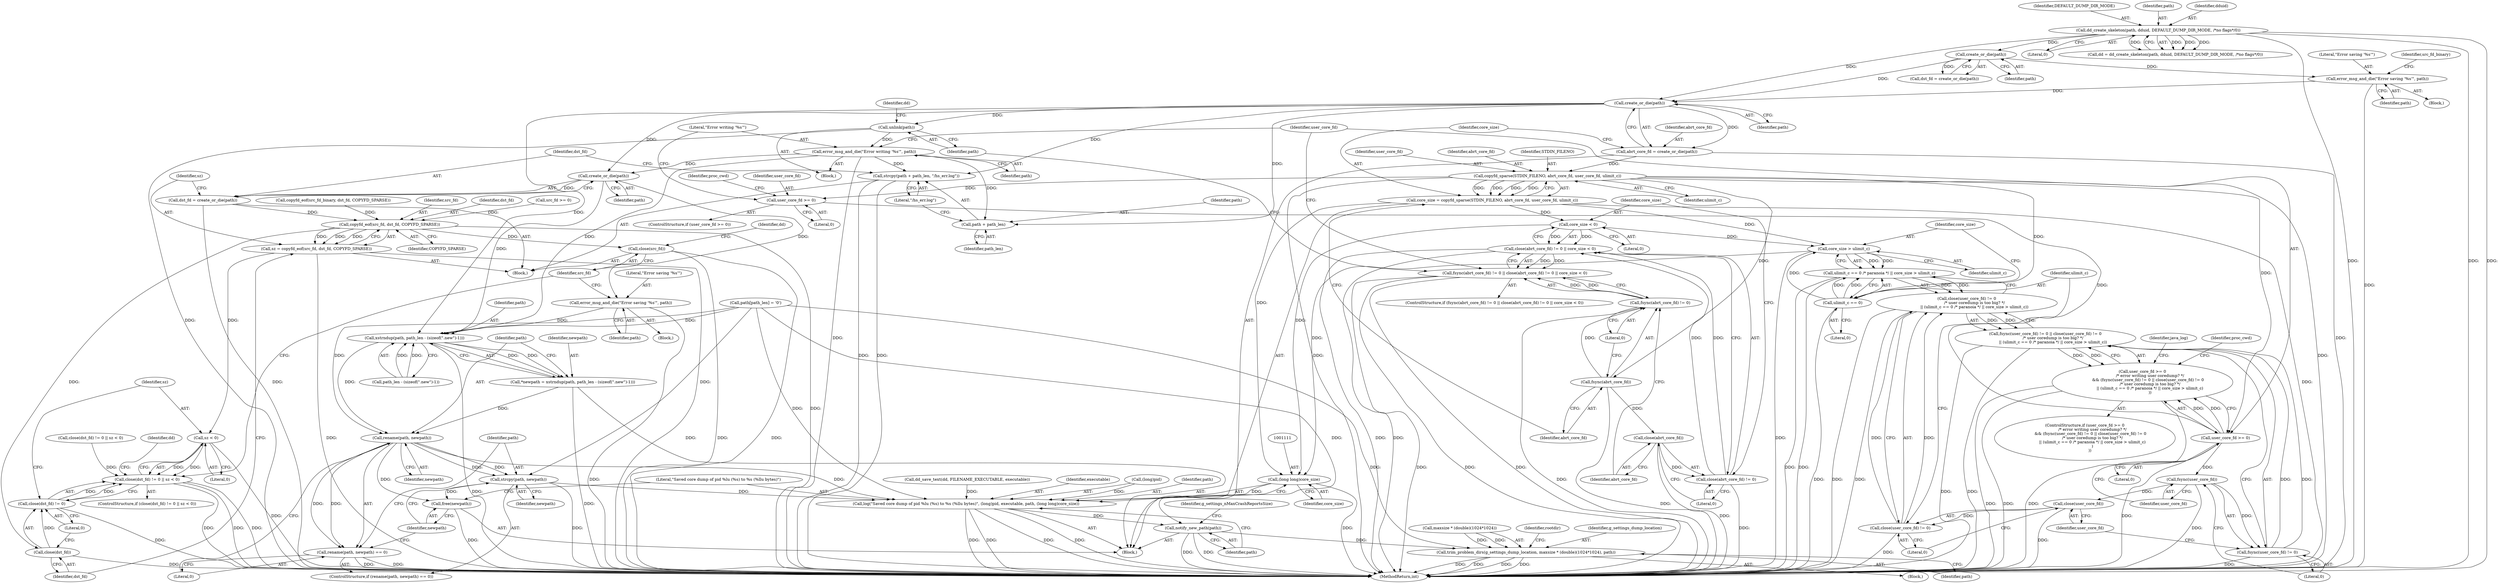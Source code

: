 digraph "0_abrt_8939398b82006ba1fec4ed491339fc075f43fc7c_1@API" {
"1000927" [label="(Call,create_or_die(path))"];
"1000919" [label="(Call,error_msg_and_die(\"Error saving '%s'\", path))"];
"1000893" [label="(Call,create_or_die(path))"];
"1000652" [label="(Call,dd_create_skeleton(path, dduid, DEFAULT_DUMP_DIR_MODE, /*no flags*/0))"];
"1000925" [label="(Call,abrt_core_fd = create_or_die(path))"];
"1000932" [label="(Call,copyfd_sparse(STDIN_FILENO, abrt_core_fd, user_core_fd, ulimit_c))"];
"1000930" [label="(Call,core_size = copyfd_sparse(STDIN_FILENO, abrt_core_fd, user_core_fd, ulimit_c))"];
"1000948" [label="(Call,core_size < 0)"];
"1000943" [label="(Call,close(abrt_core_fd) != 0 || core_size < 0)"];
"1000938" [label="(Call,fsync(abrt_core_fd) != 0 || close(abrt_core_fd) != 0 || core_size < 0)"];
"1000987" [label="(Call,core_size > ulimit_c)"];
"1000983" [label="(Call,ulimit_c == 0 /* paranoia */ || core_size > ulimit_c)"];
"1000978" [label="(Call,close(user_core_fd) != 0\n            /* user coredump is too big? */\n            || (ulimit_c == 0 /* paranoia */ || core_size > ulimit_c))"];
"1000973" [label="(Call,fsync(user_core_fd) != 0 || close(user_core_fd) != 0\n            /* user coredump is too big? */\n            || (ulimit_c == 0 /* paranoia */ || core_size > ulimit_c))"];
"1000969" [label="(Call,user_core_fd >= 0\n            /* error writing user coredump? */\n         && (fsync(user_core_fd) != 0 || close(user_core_fd) != 0\n            /* user coredump is too big? */\n            || (ulimit_c == 0 /* paranoia */ || core_size > ulimit_c)\n            ))"];
"1001110" [label="(Call,(long long)core_size)"];
"1001103" [label="(Call,log(\"Saved core dump of pid %lu (%s) to %s (%llu bytes)\", (long)pid, executable, path, (long long)core_size))"];
"1001113" [label="(Call,notify_new_path(path))"];
"1001131" [label="(Call,trim_problem_dirs(g_settings_dump_location, maxsize * (double)(1024*1024), path))"];
"1000940" [label="(Call,fsync(abrt_core_fd))"];
"1000939" [label="(Call,fsync(abrt_core_fd) != 0)"];
"1000945" [label="(Call,close(abrt_core_fd))"];
"1000944" [label="(Call,close(abrt_core_fd) != 0)"];
"1000957" [label="(Call,user_core_fd >= 0)"];
"1000970" [label="(Call,user_core_fd >= 0)"];
"1000975" [label="(Call,fsync(user_core_fd))"];
"1000974" [label="(Call,fsync(user_core_fd) != 0)"];
"1000980" [label="(Call,close(user_core_fd))"];
"1000979" [label="(Call,close(user_core_fd) != 0)"];
"1000984" [label="(Call,ulimit_c == 0)"];
"1000952" [label="(Call,unlink(path))"];
"1000965" [label="(Call,error_msg_and_die(\"Error writing '%s'\", path))"];
"1001038" [label="(Call,strcpy(path + path_len, \"/hs_err.log\"))"];
"1001039" [label="(Call,path + path_len)"];
"1001046" [label="(Call,create_or_die(path))"];
"1001044" [label="(Call,dst_fd = create_or_die(path))"];
"1001051" [label="(Call,copyfd_eof(src_fd, dst_fd, COPYFD_SPARSE))"];
"1001049" [label="(Call,sz = copyfd_eof(src_fd, dst_fd, COPYFD_SPARSE))"];
"1001061" [label="(Call,sz < 0)"];
"1001056" [label="(Call,close(dst_fd) != 0 || sz < 0)"];
"1001058" [label="(Call,close(dst_fd))"];
"1001057" [label="(Call,close(dst_fd) != 0)"];
"1001070" [label="(Call,close(src_fd))"];
"1001067" [label="(Call,error_msg_and_die(\"Error saving '%s'\", path))"];
"1001084" [label="(Call,xstrndup(path, path_len - (sizeof(\".new\")-1)))"];
"1001082" [label="(Call,*newpath = xstrndup(path, path_len - (sizeof(\".new\")-1)))"];
"1001094" [label="(Call,rename(path, newpath))"];
"1001093" [label="(Call,rename(path, newpath) == 0)"];
"1001098" [label="(Call,strcpy(path, newpath))"];
"1001101" [label="(Call,free(newpath))"];
"1000948" [label="(Call,core_size < 0)"];
"1001101" [label="(Call,free(newpath))"];
"1000946" [label="(Identifier,abrt_core_fd)"];
"1001092" [label="(ControlStructure,if (rename(path, newpath) == 0))"];
"1001083" [label="(Identifier,newpath)"];
"1001051" [label="(Call,copyfd_eof(src_fd, dst_fd, COPYFD_SPARSE))"];
"1001059" [label="(Identifier,dst_fd)"];
"1000920" [label="(Literal,\"Error saving '%s'\")"];
"1001060" [label="(Literal,0)"];
"1001055" [label="(ControlStructure,if (close(dst_fd) != 0 || sz < 0))"];
"1001045" [label="(Identifier,dst_fd)"];
"1000937" [label="(ControlStructure,if (fsync(abrt_core_fd) != 0 || close(abrt_core_fd) != 0 || core_size < 0))"];
"1000983" [label="(Call,ulimit_c == 0 /* paranoia */ || core_size > ulimit_c)"];
"1001052" [label="(Identifier,src_fd)"];
"1000926" [label="(Identifier,abrt_core_fd)"];
"1001114" [label="(Identifier,path)"];
"1001104" [label="(Literal,\"Saved core dump of pid %lu (%s) to %s (%llu bytes)\")"];
"1001109" [label="(Identifier,path)"];
"1000800" [label="(Call,dd_save_text(dd, FILENAME_EXECUTABLE, executable))"];
"1000968" [label="(ControlStructure,if (user_core_fd >= 0\n            /* error writing user coredump? */\n         && (fsync(user_core_fd) != 0 || close(user_core_fd) != 0\n            /* user coredump is too big? */\n            || (ulimit_c == 0 /* paranoia */ || core_size > ulimit_c)\n            )\n        ))"];
"1000944" [label="(Call,close(abrt_core_fd) != 0)"];
"1000955" [label="(Identifier,dd)"];
"1001067" [label="(Call,error_msg_and_die(\"Error saving '%s'\", path))"];
"1000947" [label="(Literal,0)"];
"1001038" [label="(Call,strcpy(path + path_len, \"/hs_err.log\"))"];
"1001085" [label="(Identifier,path)"];
"1001082" [label="(Call,*newpath = xstrndup(path, path_len - (sizeof(\".new\")-1)))"];
"1000962" [label="(Identifier,proc_cwd)"];
"1001117" [label="(Identifier,g_settings_nMaxCrashReportsSize)"];
"1000958" [label="(Identifier,user_core_fd)"];
"1000999" [label="(Identifier,java_log)"];
"1000984" [label="(Call,ulimit_c == 0)"];
"1001064" [label="(Block,)"];
"1001108" [label="(Identifier,executable)"];
"1000979" [label="(Call,close(user_core_fd) != 0)"];
"1000971" [label="(Identifier,user_core_fd)"];
"1000655" [label="(Identifier,DEFAULT_DUMP_DIR_MODE)"];
"1001068" [label="(Literal,\"Error saving '%s'\")"];
"1000951" [label="(Block,)"];
"1000927" [label="(Call,create_or_die(path))"];
"1001046" [label="(Call,create_or_die(path))"];
"1001099" [label="(Identifier,path)"];
"1000959" [label="(Literal,0)"];
"1000935" [label="(Identifier,user_core_fd)"];
"1000891" [label="(Call,dst_fd = create_or_die(path))"];
"1000978" [label="(Call,close(user_core_fd) != 0\n            /* user coredump is too big? */\n            || (ulimit_c == 0 /* paranoia */ || core_size > ulimit_c))"];
"1001131" [label="(Call,trim_problem_dirs(g_settings_dump_location, maxsize * (double)(1024*1024), path))"];
"1000977" [label="(Literal,0)"];
"1000930" [label="(Call,core_size = copyfd_sparse(STDIN_FILENO, abrt_core_fd, user_core_fd, ulimit_c))"];
"1000932" [label="(Call,copyfd_sparse(STDIN_FILENO, abrt_core_fd, user_core_fd, ulimit_c))"];
"1001066" [label="(Identifier,dd)"];
"1001102" [label="(Identifier,newpath)"];
"1001053" [label="(Identifier,dst_fd)"];
"1001100" [label="(Identifier,newpath)"];
"1000656" [label="(Literal,0)"];
"1000928" [label="(Identifier,path)"];
"1000953" [label="(Identifier,path)"];
"1000981" [label="(Identifier,user_core_fd)"];
"1000650" [label="(Call,dd = dd_create_skeleton(path, dduid, DEFAULT_DUMP_DIR_MODE, /*no flags*/0))"];
"1000952" [label="(Call,unlink(path))"];
"1000939" [label="(Call,fsync(abrt_core_fd) != 0)"];
"1000989" [label="(Identifier,ulimit_c)"];
"1001037" [label="(Block,)"];
"1000652" [label="(Call,dd_create_skeleton(path, dduid, DEFAULT_DUMP_DIR_MODE, /*no flags*/0))"];
"1001058" [label="(Call,close(dst_fd))"];
"1001056" [label="(Call,close(dst_fd) != 0 || sz < 0)"];
"1000956" [label="(ControlStructure,if (user_core_fd >= 0))"];
"1001049" [label="(Call,sz = copyfd_eof(src_fd, dst_fd, COPYFD_SPARSE))"];
"1001063" [label="(Literal,0)"];
"1001034" [label="(Call,src_fd >= 0)"];
"1001061" [label="(Call,sz < 0)"];
"1001094" [label="(Call,rename(path, newpath))"];
"1000893" [label="(Call,create_or_die(path))"];
"1000921" [label="(Identifier,path)"];
"1001096" [label="(Identifier,newpath)"];
"1000966" [label="(Literal,\"Error writing '%s'\")"];
"1001044" [label="(Call,dst_fd = create_or_die(path))"];
"1000653" [label="(Identifier,path)"];
"1001098" [label="(Call,strcpy(path, newpath))"];
"1001070" [label="(Call,close(src_fd))"];
"1000973" [label="(Call,fsync(user_core_fd) != 0 || close(user_core_fd) != 0\n            /* user coredump is too big? */\n            || (ulimit_c == 0 /* paranoia */ || core_size > ulimit_c))"];
"1000950" [label="(Literal,0)"];
"1000957" [label="(Call,user_core_fd >= 0)"];
"1000982" [label="(Literal,0)"];
"1001140" [label="(Identifier,path)"];
"1001042" [label="(Literal,\"/hs_err.log\")"];
"1001073" [label="(Identifier,dd)"];
"1001112" [label="(Identifier,core_size)"];
"1000919" [label="(Call,error_msg_and_die(\"Error saving '%s'\", path))"];
"1000970" [label="(Call,user_core_fd >= 0)"];
"1001086" [label="(Call,path_len - (sizeof(\".new\")-1))"];
"1000934" [label="(Identifier,abrt_core_fd)"];
"1000894" [label="(Identifier,path)"];
"1001057" [label="(Call,close(dst_fd) != 0)"];
"1000941" [label="(Identifier,abrt_core_fd)"];
"1000985" [label="(Identifier,ulimit_c)"];
"1000976" [label="(Identifier,user_core_fd)"];
"1000936" [label="(Identifier,ulimit_c)"];
"1001050" [label="(Identifier,sz)"];
"1001119" [label="(Block,)"];
"1001062" [label="(Identifier,sz)"];
"1001103" [label="(Call,log(\"Saved core dump of pid %lu (%s) to %s (%llu bytes)\", (long)pid, executable, path, (long long)core_size))"];
"1001047" [label="(Identifier,path)"];
"1001093" [label="(Call,rename(path, newpath) == 0)"];
"1000943" [label="(Call,close(abrt_core_fd) != 0 || core_size < 0)"];
"1001069" [label="(Identifier,path)"];
"1000986" [label="(Literal,0)"];
"1000993" [label="(Identifier,proc_cwd)"];
"1001076" [label="(Call,path[path_len] = '\0')"];
"1000949" [label="(Identifier,core_size)"];
"1000987" [label="(Call,core_size > ulimit_c)"];
"1000925" [label="(Call,abrt_core_fd = create_or_die(path))"];
"1001110" [label="(Call,(long long)core_size)"];
"1000974" [label="(Call,fsync(user_core_fd) != 0)"];
"1000931" [label="(Identifier,core_size)"];
"1001105" [label="(Call,(long)pid)"];
"1001040" [label="(Identifier,path)"];
"1000975" [label="(Call,fsync(user_core_fd))"];
"1000923" [label="(Identifier,src_fd_binary)"];
"1000654" [label="(Identifier,dduid)"];
"1001071" [label="(Identifier,src_fd)"];
"1000908" [label="(Call,close(dst_fd) != 0 || sz < 0)"];
"1000965" [label="(Call,error_msg_and_die(\"Error writing '%s'\", path))"];
"1000969" [label="(Call,user_core_fd >= 0\n            /* error writing user coredump? */\n         && (fsync(user_core_fd) != 0 || close(user_core_fd) != 0\n            /* user coredump is too big? */\n            || (ulimit_c == 0 /* paranoia */ || core_size > ulimit_c)\n            ))"];
"1000933" [label="(Identifier,STDIN_FILENO)"];
"1000945" [label="(Call,close(abrt_core_fd))"];
"1000942" [label="(Literal,0)"];
"1001142" [label="(Identifier,rootdir)"];
"1001113" [label="(Call,notify_new_path(path))"];
"1001041" [label="(Identifier,path_len)"];
"1001097" [label="(Literal,0)"];
"1000898" [label="(Call,copyfd_eof(src_fd_binary, dst_fd, COPYFD_SPARSE))"];
"1001084" [label="(Call,xstrndup(path, path_len - (sizeof(\".new\")-1)))"];
"1000967" [label="(Identifier,path)"];
"1001039" [label="(Call,path + path_len)"];
"1001095" [label="(Identifier,path)"];
"1000938" [label="(Call,fsync(abrt_core_fd) != 0 || close(abrt_core_fd) != 0 || core_size < 0)"];
"1000940" [label="(Call,fsync(abrt_core_fd))"];
"1000916" [label="(Block,)"];
"1000988" [label="(Identifier,core_size)"];
"1001237" [label="(MethodReturn,int)"];
"1001132" [label="(Identifier,g_settings_dump_location)"];
"1000972" [label="(Literal,0)"];
"1000980" [label="(Call,close(user_core_fd))"];
"1001054" [label="(Identifier,COPYFD_SPARSE)"];
"1000659" [label="(Block,)"];
"1001133" [label="(Call,maxsize * (double)(1024*1024))"];
"1000927" -> "1000925"  [label="AST: "];
"1000927" -> "1000928"  [label="CFG: "];
"1000928" -> "1000927"  [label="AST: "];
"1000925" -> "1000927"  [label="CFG: "];
"1000927" -> "1000925"  [label="DDG: "];
"1000919" -> "1000927"  [label="DDG: "];
"1000893" -> "1000927"  [label="DDG: "];
"1000652" -> "1000927"  [label="DDG: "];
"1000927" -> "1000952"  [label="DDG: "];
"1000927" -> "1001038"  [label="DDG: "];
"1000927" -> "1001039"  [label="DDG: "];
"1000927" -> "1001046"  [label="DDG: "];
"1000927" -> "1001084"  [label="DDG: "];
"1000919" -> "1000916"  [label="AST: "];
"1000919" -> "1000921"  [label="CFG: "];
"1000920" -> "1000919"  [label="AST: "];
"1000921" -> "1000919"  [label="AST: "];
"1000923" -> "1000919"  [label="CFG: "];
"1000919" -> "1001237"  [label="DDG: "];
"1000893" -> "1000919"  [label="DDG: "];
"1000893" -> "1000891"  [label="AST: "];
"1000893" -> "1000894"  [label="CFG: "];
"1000894" -> "1000893"  [label="AST: "];
"1000891" -> "1000893"  [label="CFG: "];
"1000893" -> "1000891"  [label="DDG: "];
"1000652" -> "1000893"  [label="DDG: "];
"1000652" -> "1000650"  [label="AST: "];
"1000652" -> "1000656"  [label="CFG: "];
"1000653" -> "1000652"  [label="AST: "];
"1000654" -> "1000652"  [label="AST: "];
"1000655" -> "1000652"  [label="AST: "];
"1000656" -> "1000652"  [label="AST: "];
"1000650" -> "1000652"  [label="CFG: "];
"1000652" -> "1001237"  [label="DDG: "];
"1000652" -> "1001237"  [label="DDG: "];
"1000652" -> "1001237"  [label="DDG: "];
"1000652" -> "1000650"  [label="DDG: "];
"1000652" -> "1000650"  [label="DDG: "];
"1000652" -> "1000650"  [label="DDG: "];
"1000652" -> "1000650"  [label="DDG: "];
"1000925" -> "1000659"  [label="AST: "];
"1000926" -> "1000925"  [label="AST: "];
"1000931" -> "1000925"  [label="CFG: "];
"1000925" -> "1001237"  [label="DDG: "];
"1000925" -> "1000932"  [label="DDG: "];
"1000932" -> "1000930"  [label="AST: "];
"1000932" -> "1000936"  [label="CFG: "];
"1000933" -> "1000932"  [label="AST: "];
"1000934" -> "1000932"  [label="AST: "];
"1000935" -> "1000932"  [label="AST: "];
"1000936" -> "1000932"  [label="AST: "];
"1000930" -> "1000932"  [label="CFG: "];
"1000932" -> "1001237"  [label="DDG: "];
"1000932" -> "1001237"  [label="DDG: "];
"1000932" -> "1000930"  [label="DDG: "];
"1000932" -> "1000930"  [label="DDG: "];
"1000932" -> "1000930"  [label="DDG: "];
"1000932" -> "1000930"  [label="DDG: "];
"1000932" -> "1000940"  [label="DDG: "];
"1000932" -> "1000957"  [label="DDG: "];
"1000932" -> "1000970"  [label="DDG: "];
"1000932" -> "1000984"  [label="DDG: "];
"1000930" -> "1000659"  [label="AST: "];
"1000931" -> "1000930"  [label="AST: "];
"1000941" -> "1000930"  [label="CFG: "];
"1000930" -> "1001237"  [label="DDG: "];
"1000930" -> "1000948"  [label="DDG: "];
"1000930" -> "1000987"  [label="DDG: "];
"1000930" -> "1001110"  [label="DDG: "];
"1000948" -> "1000943"  [label="AST: "];
"1000948" -> "1000950"  [label="CFG: "];
"1000949" -> "1000948"  [label="AST: "];
"1000950" -> "1000948"  [label="AST: "];
"1000943" -> "1000948"  [label="CFG: "];
"1000948" -> "1000943"  [label="DDG: "];
"1000948" -> "1000943"  [label="DDG: "];
"1000948" -> "1000987"  [label="DDG: "];
"1000948" -> "1001110"  [label="DDG: "];
"1000943" -> "1000938"  [label="AST: "];
"1000943" -> "1000944"  [label="CFG: "];
"1000944" -> "1000943"  [label="AST: "];
"1000938" -> "1000943"  [label="CFG: "];
"1000943" -> "1001237"  [label="DDG: "];
"1000943" -> "1001237"  [label="DDG: "];
"1000943" -> "1000938"  [label="DDG: "];
"1000943" -> "1000938"  [label="DDG: "];
"1000944" -> "1000943"  [label="DDG: "];
"1000944" -> "1000943"  [label="DDG: "];
"1000938" -> "1000937"  [label="AST: "];
"1000938" -> "1000939"  [label="CFG: "];
"1000939" -> "1000938"  [label="AST: "];
"1000953" -> "1000938"  [label="CFG: "];
"1000971" -> "1000938"  [label="CFG: "];
"1000938" -> "1001237"  [label="DDG: "];
"1000938" -> "1001237"  [label="DDG: "];
"1000938" -> "1001237"  [label="DDG: "];
"1000939" -> "1000938"  [label="DDG: "];
"1000939" -> "1000938"  [label="DDG: "];
"1000987" -> "1000983"  [label="AST: "];
"1000987" -> "1000989"  [label="CFG: "];
"1000988" -> "1000987"  [label="AST: "];
"1000989" -> "1000987"  [label="AST: "];
"1000983" -> "1000987"  [label="CFG: "];
"1000987" -> "1001237"  [label="DDG: "];
"1000987" -> "1000983"  [label="DDG: "];
"1000987" -> "1000983"  [label="DDG: "];
"1000984" -> "1000987"  [label="DDG: "];
"1000987" -> "1001110"  [label="DDG: "];
"1000983" -> "1000978"  [label="AST: "];
"1000983" -> "1000984"  [label="CFG: "];
"1000984" -> "1000983"  [label="AST: "];
"1000978" -> "1000983"  [label="CFG: "];
"1000983" -> "1001237"  [label="DDG: "];
"1000983" -> "1001237"  [label="DDG: "];
"1000983" -> "1000978"  [label="DDG: "];
"1000983" -> "1000978"  [label="DDG: "];
"1000984" -> "1000983"  [label="DDG: "];
"1000984" -> "1000983"  [label="DDG: "];
"1000978" -> "1000973"  [label="AST: "];
"1000978" -> "1000979"  [label="CFG: "];
"1000979" -> "1000978"  [label="AST: "];
"1000973" -> "1000978"  [label="CFG: "];
"1000978" -> "1001237"  [label="DDG: "];
"1000978" -> "1001237"  [label="DDG: "];
"1000978" -> "1000973"  [label="DDG: "];
"1000978" -> "1000973"  [label="DDG: "];
"1000979" -> "1000978"  [label="DDG: "];
"1000979" -> "1000978"  [label="DDG: "];
"1000973" -> "1000969"  [label="AST: "];
"1000973" -> "1000974"  [label="CFG: "];
"1000974" -> "1000973"  [label="AST: "];
"1000969" -> "1000973"  [label="CFG: "];
"1000973" -> "1001237"  [label="DDG: "];
"1000973" -> "1001237"  [label="DDG: "];
"1000973" -> "1000969"  [label="DDG: "];
"1000973" -> "1000969"  [label="DDG: "];
"1000974" -> "1000973"  [label="DDG: "];
"1000974" -> "1000973"  [label="DDG: "];
"1000969" -> "1000968"  [label="AST: "];
"1000969" -> "1000970"  [label="CFG: "];
"1000970" -> "1000969"  [label="AST: "];
"1000993" -> "1000969"  [label="CFG: "];
"1000999" -> "1000969"  [label="CFG: "];
"1000969" -> "1001237"  [label="DDG: "];
"1000969" -> "1001237"  [label="DDG: "];
"1000969" -> "1001237"  [label="DDG: "];
"1000970" -> "1000969"  [label="DDG: "];
"1000970" -> "1000969"  [label="DDG: "];
"1001110" -> "1001103"  [label="AST: "];
"1001110" -> "1001112"  [label="CFG: "];
"1001111" -> "1001110"  [label="AST: "];
"1001112" -> "1001110"  [label="AST: "];
"1001103" -> "1001110"  [label="CFG: "];
"1001110" -> "1001237"  [label="DDG: "];
"1001110" -> "1001103"  [label="DDG: "];
"1001103" -> "1000659"  [label="AST: "];
"1001104" -> "1001103"  [label="AST: "];
"1001105" -> "1001103"  [label="AST: "];
"1001108" -> "1001103"  [label="AST: "];
"1001109" -> "1001103"  [label="AST: "];
"1001114" -> "1001103"  [label="CFG: "];
"1001103" -> "1001237"  [label="DDG: "];
"1001103" -> "1001237"  [label="DDG: "];
"1001103" -> "1001237"  [label="DDG: "];
"1001103" -> "1001237"  [label="DDG: "];
"1001105" -> "1001103"  [label="DDG: "];
"1000800" -> "1001103"  [label="DDG: "];
"1001098" -> "1001103"  [label="DDG: "];
"1001076" -> "1001103"  [label="DDG: "];
"1001094" -> "1001103"  [label="DDG: "];
"1001103" -> "1001113"  [label="DDG: "];
"1001113" -> "1000659"  [label="AST: "];
"1001113" -> "1001114"  [label="CFG: "];
"1001114" -> "1001113"  [label="AST: "];
"1001117" -> "1001113"  [label="CFG: "];
"1001113" -> "1001237"  [label="DDG: "];
"1001113" -> "1001237"  [label="DDG: "];
"1001076" -> "1001113"  [label="DDG: "];
"1001113" -> "1001131"  [label="DDG: "];
"1001131" -> "1001119"  [label="AST: "];
"1001131" -> "1001140"  [label="CFG: "];
"1001132" -> "1001131"  [label="AST: "];
"1001133" -> "1001131"  [label="AST: "];
"1001140" -> "1001131"  [label="AST: "];
"1001142" -> "1001131"  [label="CFG: "];
"1001131" -> "1001237"  [label="DDG: "];
"1001131" -> "1001237"  [label="DDG: "];
"1001131" -> "1001237"  [label="DDG: "];
"1001131" -> "1001237"  [label="DDG: "];
"1001133" -> "1001131"  [label="DDG: "];
"1001133" -> "1001131"  [label="DDG: "];
"1001076" -> "1001131"  [label="DDG: "];
"1000940" -> "1000939"  [label="AST: "];
"1000940" -> "1000941"  [label="CFG: "];
"1000941" -> "1000940"  [label="AST: "];
"1000942" -> "1000940"  [label="CFG: "];
"1000940" -> "1001237"  [label="DDG: "];
"1000940" -> "1000939"  [label="DDG: "];
"1000940" -> "1000945"  [label="DDG: "];
"1000939" -> "1000942"  [label="CFG: "];
"1000942" -> "1000939"  [label="AST: "];
"1000946" -> "1000939"  [label="CFG: "];
"1000939" -> "1001237"  [label="DDG: "];
"1000945" -> "1000944"  [label="AST: "];
"1000945" -> "1000946"  [label="CFG: "];
"1000946" -> "1000945"  [label="AST: "];
"1000947" -> "1000945"  [label="CFG: "];
"1000945" -> "1001237"  [label="DDG: "];
"1000945" -> "1000944"  [label="DDG: "];
"1000944" -> "1000947"  [label="CFG: "];
"1000947" -> "1000944"  [label="AST: "];
"1000949" -> "1000944"  [label="CFG: "];
"1000944" -> "1001237"  [label="DDG: "];
"1000957" -> "1000956"  [label="AST: "];
"1000957" -> "1000959"  [label="CFG: "];
"1000958" -> "1000957"  [label="AST: "];
"1000959" -> "1000957"  [label="AST: "];
"1000962" -> "1000957"  [label="CFG: "];
"1000966" -> "1000957"  [label="CFG: "];
"1000957" -> "1000970"  [label="DDG: "];
"1000970" -> "1000972"  [label="CFG: "];
"1000971" -> "1000970"  [label="AST: "];
"1000972" -> "1000970"  [label="AST: "];
"1000976" -> "1000970"  [label="CFG: "];
"1000970" -> "1001237"  [label="DDG: "];
"1000970" -> "1000975"  [label="DDG: "];
"1000975" -> "1000974"  [label="AST: "];
"1000975" -> "1000976"  [label="CFG: "];
"1000976" -> "1000975"  [label="AST: "];
"1000977" -> "1000975"  [label="CFG: "];
"1000975" -> "1001237"  [label="DDG: "];
"1000975" -> "1000974"  [label="DDG: "];
"1000975" -> "1000980"  [label="DDG: "];
"1000974" -> "1000977"  [label="CFG: "];
"1000977" -> "1000974"  [label="AST: "];
"1000981" -> "1000974"  [label="CFG: "];
"1000974" -> "1001237"  [label="DDG: "];
"1000980" -> "1000979"  [label="AST: "];
"1000980" -> "1000981"  [label="CFG: "];
"1000981" -> "1000980"  [label="AST: "];
"1000982" -> "1000980"  [label="CFG: "];
"1000980" -> "1001237"  [label="DDG: "];
"1000980" -> "1000979"  [label="DDG: "];
"1000979" -> "1000982"  [label="CFG: "];
"1000982" -> "1000979"  [label="AST: "];
"1000985" -> "1000979"  [label="CFG: "];
"1000979" -> "1001237"  [label="DDG: "];
"1000984" -> "1000986"  [label="CFG: "];
"1000985" -> "1000984"  [label="AST: "];
"1000986" -> "1000984"  [label="AST: "];
"1000988" -> "1000984"  [label="CFG: "];
"1000984" -> "1001237"  [label="DDG: "];
"1000952" -> "1000951"  [label="AST: "];
"1000952" -> "1000953"  [label="CFG: "];
"1000953" -> "1000952"  [label="AST: "];
"1000955" -> "1000952"  [label="CFG: "];
"1000952" -> "1001237"  [label="DDG: "];
"1000952" -> "1000965"  [label="DDG: "];
"1000965" -> "1000951"  [label="AST: "];
"1000965" -> "1000967"  [label="CFG: "];
"1000966" -> "1000965"  [label="AST: "];
"1000967" -> "1000965"  [label="AST: "];
"1000971" -> "1000965"  [label="CFG: "];
"1000965" -> "1001237"  [label="DDG: "];
"1000965" -> "1001038"  [label="DDG: "];
"1000965" -> "1001039"  [label="DDG: "];
"1000965" -> "1001046"  [label="DDG: "];
"1000965" -> "1001084"  [label="DDG: "];
"1001038" -> "1001037"  [label="AST: "];
"1001038" -> "1001042"  [label="CFG: "];
"1001039" -> "1001038"  [label="AST: "];
"1001042" -> "1001038"  [label="AST: "];
"1001045" -> "1001038"  [label="CFG: "];
"1001038" -> "1001237"  [label="DDG: "];
"1001038" -> "1001237"  [label="DDG: "];
"1001039" -> "1001041"  [label="CFG: "];
"1001040" -> "1001039"  [label="AST: "];
"1001041" -> "1001039"  [label="AST: "];
"1001042" -> "1001039"  [label="CFG: "];
"1001046" -> "1001044"  [label="AST: "];
"1001046" -> "1001047"  [label="CFG: "];
"1001047" -> "1001046"  [label="AST: "];
"1001044" -> "1001046"  [label="CFG: "];
"1001046" -> "1001044"  [label="DDG: "];
"1001046" -> "1001067"  [label="DDG: "];
"1001046" -> "1001084"  [label="DDG: "];
"1001044" -> "1001037"  [label="AST: "];
"1001045" -> "1001044"  [label="AST: "];
"1001050" -> "1001044"  [label="CFG: "];
"1001044" -> "1001237"  [label="DDG: "];
"1001044" -> "1001051"  [label="DDG: "];
"1001051" -> "1001049"  [label="AST: "];
"1001051" -> "1001054"  [label="CFG: "];
"1001052" -> "1001051"  [label="AST: "];
"1001053" -> "1001051"  [label="AST: "];
"1001054" -> "1001051"  [label="AST: "];
"1001049" -> "1001051"  [label="CFG: "];
"1001051" -> "1001237"  [label="DDG: "];
"1001051" -> "1001049"  [label="DDG: "];
"1001051" -> "1001049"  [label="DDG: "];
"1001051" -> "1001049"  [label="DDG: "];
"1001034" -> "1001051"  [label="DDG: "];
"1000898" -> "1001051"  [label="DDG: "];
"1001051" -> "1001058"  [label="DDG: "];
"1001051" -> "1001070"  [label="DDG: "];
"1001049" -> "1001037"  [label="AST: "];
"1001050" -> "1001049"  [label="AST: "];
"1001059" -> "1001049"  [label="CFG: "];
"1001049" -> "1001237"  [label="DDG: "];
"1001049" -> "1001237"  [label="DDG: "];
"1001049" -> "1001061"  [label="DDG: "];
"1001061" -> "1001056"  [label="AST: "];
"1001061" -> "1001063"  [label="CFG: "];
"1001062" -> "1001061"  [label="AST: "];
"1001063" -> "1001061"  [label="AST: "];
"1001056" -> "1001061"  [label="CFG: "];
"1001061" -> "1001237"  [label="DDG: "];
"1001061" -> "1001056"  [label="DDG: "];
"1001061" -> "1001056"  [label="DDG: "];
"1001056" -> "1001055"  [label="AST: "];
"1001056" -> "1001057"  [label="CFG: "];
"1001057" -> "1001056"  [label="AST: "];
"1001066" -> "1001056"  [label="CFG: "];
"1001071" -> "1001056"  [label="CFG: "];
"1001056" -> "1001237"  [label="DDG: "];
"1001056" -> "1001237"  [label="DDG: "];
"1001056" -> "1001237"  [label="DDG: "];
"1001057" -> "1001056"  [label="DDG: "];
"1001057" -> "1001056"  [label="DDG: "];
"1000908" -> "1001056"  [label="DDG: "];
"1001058" -> "1001057"  [label="AST: "];
"1001058" -> "1001059"  [label="CFG: "];
"1001059" -> "1001058"  [label="AST: "];
"1001060" -> "1001058"  [label="CFG: "];
"1001058" -> "1001237"  [label="DDG: "];
"1001058" -> "1001057"  [label="DDG: "];
"1001057" -> "1001060"  [label="CFG: "];
"1001060" -> "1001057"  [label="AST: "];
"1001062" -> "1001057"  [label="CFG: "];
"1001057" -> "1001237"  [label="DDG: "];
"1001070" -> "1001037"  [label="AST: "];
"1001070" -> "1001071"  [label="CFG: "];
"1001071" -> "1001070"  [label="AST: "];
"1001073" -> "1001070"  [label="CFG: "];
"1001070" -> "1001237"  [label="DDG: "];
"1001070" -> "1001237"  [label="DDG: "];
"1001067" -> "1001064"  [label="AST: "];
"1001067" -> "1001069"  [label="CFG: "];
"1001068" -> "1001067"  [label="AST: "];
"1001069" -> "1001067"  [label="AST: "];
"1001071" -> "1001067"  [label="CFG: "];
"1001067" -> "1001237"  [label="DDG: "];
"1001067" -> "1001084"  [label="DDG: "];
"1001084" -> "1001082"  [label="AST: "];
"1001084" -> "1001086"  [label="CFG: "];
"1001085" -> "1001084"  [label="AST: "];
"1001086" -> "1001084"  [label="AST: "];
"1001082" -> "1001084"  [label="CFG: "];
"1001084" -> "1001237"  [label="DDG: "];
"1001084" -> "1001082"  [label="DDG: "];
"1001084" -> "1001082"  [label="DDG: "];
"1001076" -> "1001084"  [label="DDG: "];
"1001086" -> "1001084"  [label="DDG: "];
"1001086" -> "1001084"  [label="DDG: "];
"1001084" -> "1001094"  [label="DDG: "];
"1001082" -> "1000659"  [label="AST: "];
"1001083" -> "1001082"  [label="AST: "];
"1001095" -> "1001082"  [label="CFG: "];
"1001082" -> "1001237"  [label="DDG: "];
"1001082" -> "1001094"  [label="DDG: "];
"1001094" -> "1001093"  [label="AST: "];
"1001094" -> "1001096"  [label="CFG: "];
"1001095" -> "1001094"  [label="AST: "];
"1001096" -> "1001094"  [label="AST: "];
"1001097" -> "1001094"  [label="CFG: "];
"1001094" -> "1001093"  [label="DDG: "];
"1001094" -> "1001093"  [label="DDG: "];
"1001076" -> "1001094"  [label="DDG: "];
"1001094" -> "1001098"  [label="DDG: "];
"1001094" -> "1001098"  [label="DDG: "];
"1001094" -> "1001101"  [label="DDG: "];
"1001093" -> "1001092"  [label="AST: "];
"1001093" -> "1001097"  [label="CFG: "];
"1001097" -> "1001093"  [label="AST: "];
"1001099" -> "1001093"  [label="CFG: "];
"1001102" -> "1001093"  [label="CFG: "];
"1001093" -> "1001237"  [label="DDG: "];
"1001093" -> "1001237"  [label="DDG: "];
"1001098" -> "1001092"  [label="AST: "];
"1001098" -> "1001100"  [label="CFG: "];
"1001099" -> "1001098"  [label="AST: "];
"1001100" -> "1001098"  [label="AST: "];
"1001102" -> "1001098"  [label="CFG: "];
"1001098" -> "1001237"  [label="DDG: "];
"1001076" -> "1001098"  [label="DDG: "];
"1001098" -> "1001101"  [label="DDG: "];
"1001101" -> "1000659"  [label="AST: "];
"1001101" -> "1001102"  [label="CFG: "];
"1001102" -> "1001101"  [label="AST: "];
"1001104" -> "1001101"  [label="CFG: "];
"1001101" -> "1001237"  [label="DDG: "];
}
